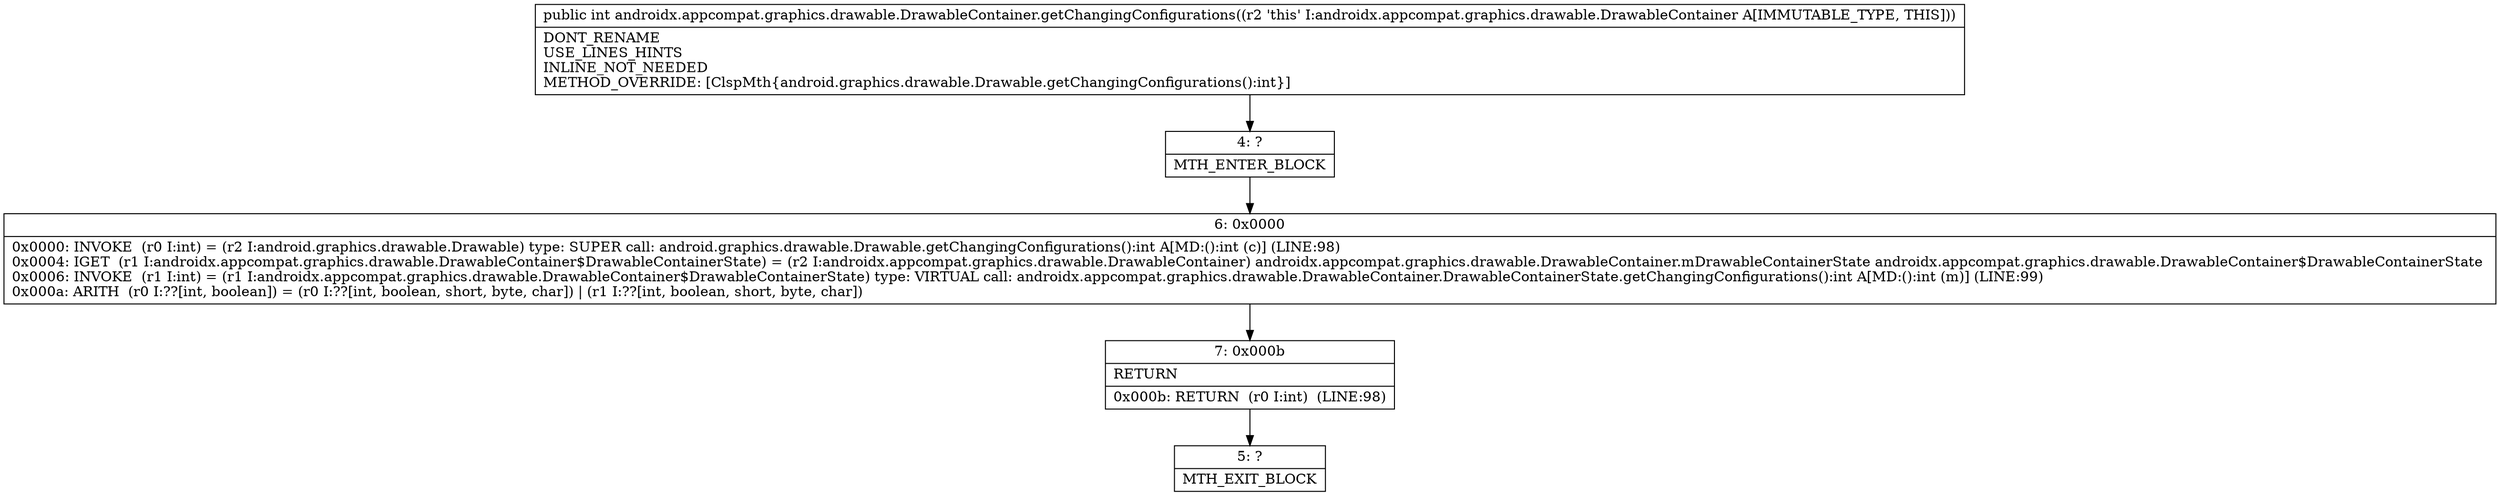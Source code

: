 digraph "CFG forandroidx.appcompat.graphics.drawable.DrawableContainer.getChangingConfigurations()I" {
Node_4 [shape=record,label="{4\:\ ?|MTH_ENTER_BLOCK\l}"];
Node_6 [shape=record,label="{6\:\ 0x0000|0x0000: INVOKE  (r0 I:int) = (r2 I:android.graphics.drawable.Drawable) type: SUPER call: android.graphics.drawable.Drawable.getChangingConfigurations():int A[MD:():int (c)] (LINE:98)\l0x0004: IGET  (r1 I:androidx.appcompat.graphics.drawable.DrawableContainer$DrawableContainerState) = (r2 I:androidx.appcompat.graphics.drawable.DrawableContainer) androidx.appcompat.graphics.drawable.DrawableContainer.mDrawableContainerState androidx.appcompat.graphics.drawable.DrawableContainer$DrawableContainerState \l0x0006: INVOKE  (r1 I:int) = (r1 I:androidx.appcompat.graphics.drawable.DrawableContainer$DrawableContainerState) type: VIRTUAL call: androidx.appcompat.graphics.drawable.DrawableContainer.DrawableContainerState.getChangingConfigurations():int A[MD:():int (m)] (LINE:99)\l0x000a: ARITH  (r0 I:??[int, boolean]) = (r0 I:??[int, boolean, short, byte, char]) \| (r1 I:??[int, boolean, short, byte, char]) \l}"];
Node_7 [shape=record,label="{7\:\ 0x000b|RETURN\l|0x000b: RETURN  (r0 I:int)  (LINE:98)\l}"];
Node_5 [shape=record,label="{5\:\ ?|MTH_EXIT_BLOCK\l}"];
MethodNode[shape=record,label="{public int androidx.appcompat.graphics.drawable.DrawableContainer.getChangingConfigurations((r2 'this' I:androidx.appcompat.graphics.drawable.DrawableContainer A[IMMUTABLE_TYPE, THIS]))  | DONT_RENAME\lUSE_LINES_HINTS\lINLINE_NOT_NEEDED\lMETHOD_OVERRIDE: [ClspMth\{android.graphics.drawable.Drawable.getChangingConfigurations():int\}]\l}"];
MethodNode -> Node_4;Node_4 -> Node_6;
Node_6 -> Node_7;
Node_7 -> Node_5;
}

